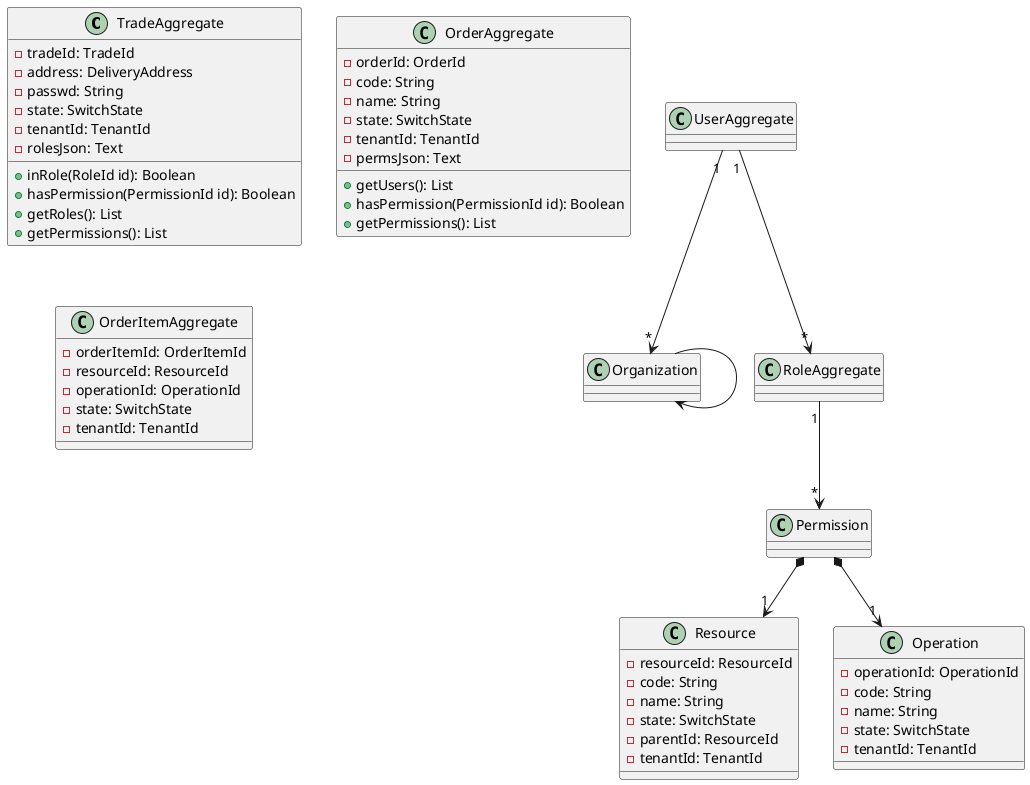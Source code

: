 @startuml 订单管理

class TradeAggregate {
    - tradeId: TradeId
    - address: DeliveryAddress
    - passwd: String
    - state: SwitchState
    - tenantId: TenantId
    - rolesJson: Text
'    - createdAt: Long
'    - updatedAt: Long
'    - createdBy: UserId
'    - updatedBy: UserId
    + inRole(RoleId id): Boolean
    + hasPermission(PermissionId id): Boolean
    + getRoles(): List
    + getPermissions(): List
}
class OrderAggregate {
    - orderId: OrderId
    - code: String
    - name: String
    - state: SwitchState
    - tenantId: TenantId
    - permsJson: Text
'    - createdAt: Long
'    - updatedAt: Long
'    - createdBy: UserId
'    - updatedBy: UserId
    + getUsers(): List
    + hasPermission(PermissionId id): Boolean
    + getPermissions(): List
}
class OrderItemAggregate {
    - orderItemId: OrderItemId
    - resourceId: ResourceId
    - operationId: OperationId
    - state: SwitchState
    - tenantId: TenantId
'    - createdAt: Long
'    - updatedAt: Long
'    - createdBy: UserId
'    - updatedBy: UserId
}
class Resource {
    - resourceId: ResourceId
    - code: String
    - name: String
    - state: SwitchState
    - parentId: ResourceId
    - tenantId: TenantId
'    - createdAt: Long
'    - updatedAt: Long
'    - createdBy: UserId
'    - updatedBy: UserId
}
class Operation {
    - operationId: OperationId
    - code: String
    - name: String
    - state: SwitchState
    - tenantId: TenantId
'    - createdAt: Long
'    - updatedAt: Long
'    - createdBy: UserId
'    - updatedBy: UserId
}

Organization --> Organization
UserAggregate "1"-->"*" Organization
UserAggregate "1"-->"*" RoleAggregate
RoleAggregate "1"-->"*" Permission
Permission *-->"1" Resource
Permission *-->"1" Operation

@enduml
